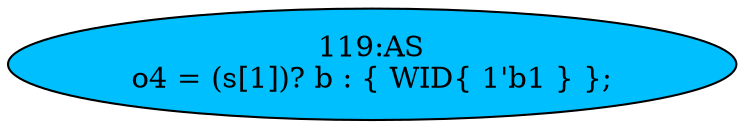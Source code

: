 strict digraph "" {
	node [label="\N"];
	"119:AS"	 [ast="<pyverilog.vparser.ast.Assign object at 0x7f5d26f39ed0>",
		def_var="['o4']",
		fillcolor=deepskyblue,
		label="119:AS
o4 = (s[1])? b : { WID{ 1'b1 } };",
		statements="[]",
		style=filled,
		typ=Assign,
		use_var="['s', 'b']"];
}
